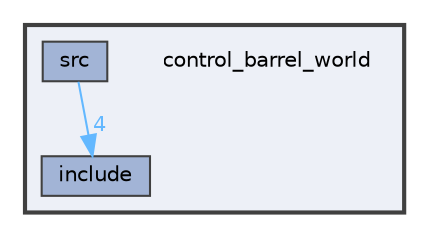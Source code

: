 digraph "control_barrel_world"
{
 // LATEX_PDF_SIZE
  bgcolor="transparent";
  edge [fontname=Helvetica,fontsize=10,labelfontname=Helvetica,labelfontsize=10];
  node [fontname=Helvetica,fontsize=10,shape=box,height=0.2,width=0.4];
  compound=true
  subgraph clusterdir_c0fdb07ea2eec7dc50197bf9b53b8925 {
    graph [ bgcolor="#edf0f7", pencolor="grey25", label="", fontname=Helvetica,fontsize=10 style="filled,bold", URL="dir_c0fdb07ea2eec7dc50197bf9b53b8925.html",tooltip=""]
    dir_c0fdb07ea2eec7dc50197bf9b53b8925 [shape=plaintext, label="control_barrel_world"];
  dir_a83475934f5c98a12825c4d4d97d06b8 [label="include", fillcolor="#a2b4d6", color="grey25", style="filled", URL="dir_a83475934f5c98a12825c4d4d97d06b8.html",tooltip=""];
  dir_16b1a051ebe1875be0f020e48ca6ae03 [label="src", fillcolor="#a2b4d6", color="grey25", style="filled", URL="dir_16b1a051ebe1875be0f020e48ca6ae03.html",tooltip=""];
  }
  dir_16b1a051ebe1875be0f020e48ca6ae03->dir_a83475934f5c98a12825c4d4d97d06b8 [headlabel="4", labeldistance=1.5 headhref="dir_000006_000002.html" href="dir_000006_000002.html" color="steelblue1" fontcolor="steelblue1"];
}
